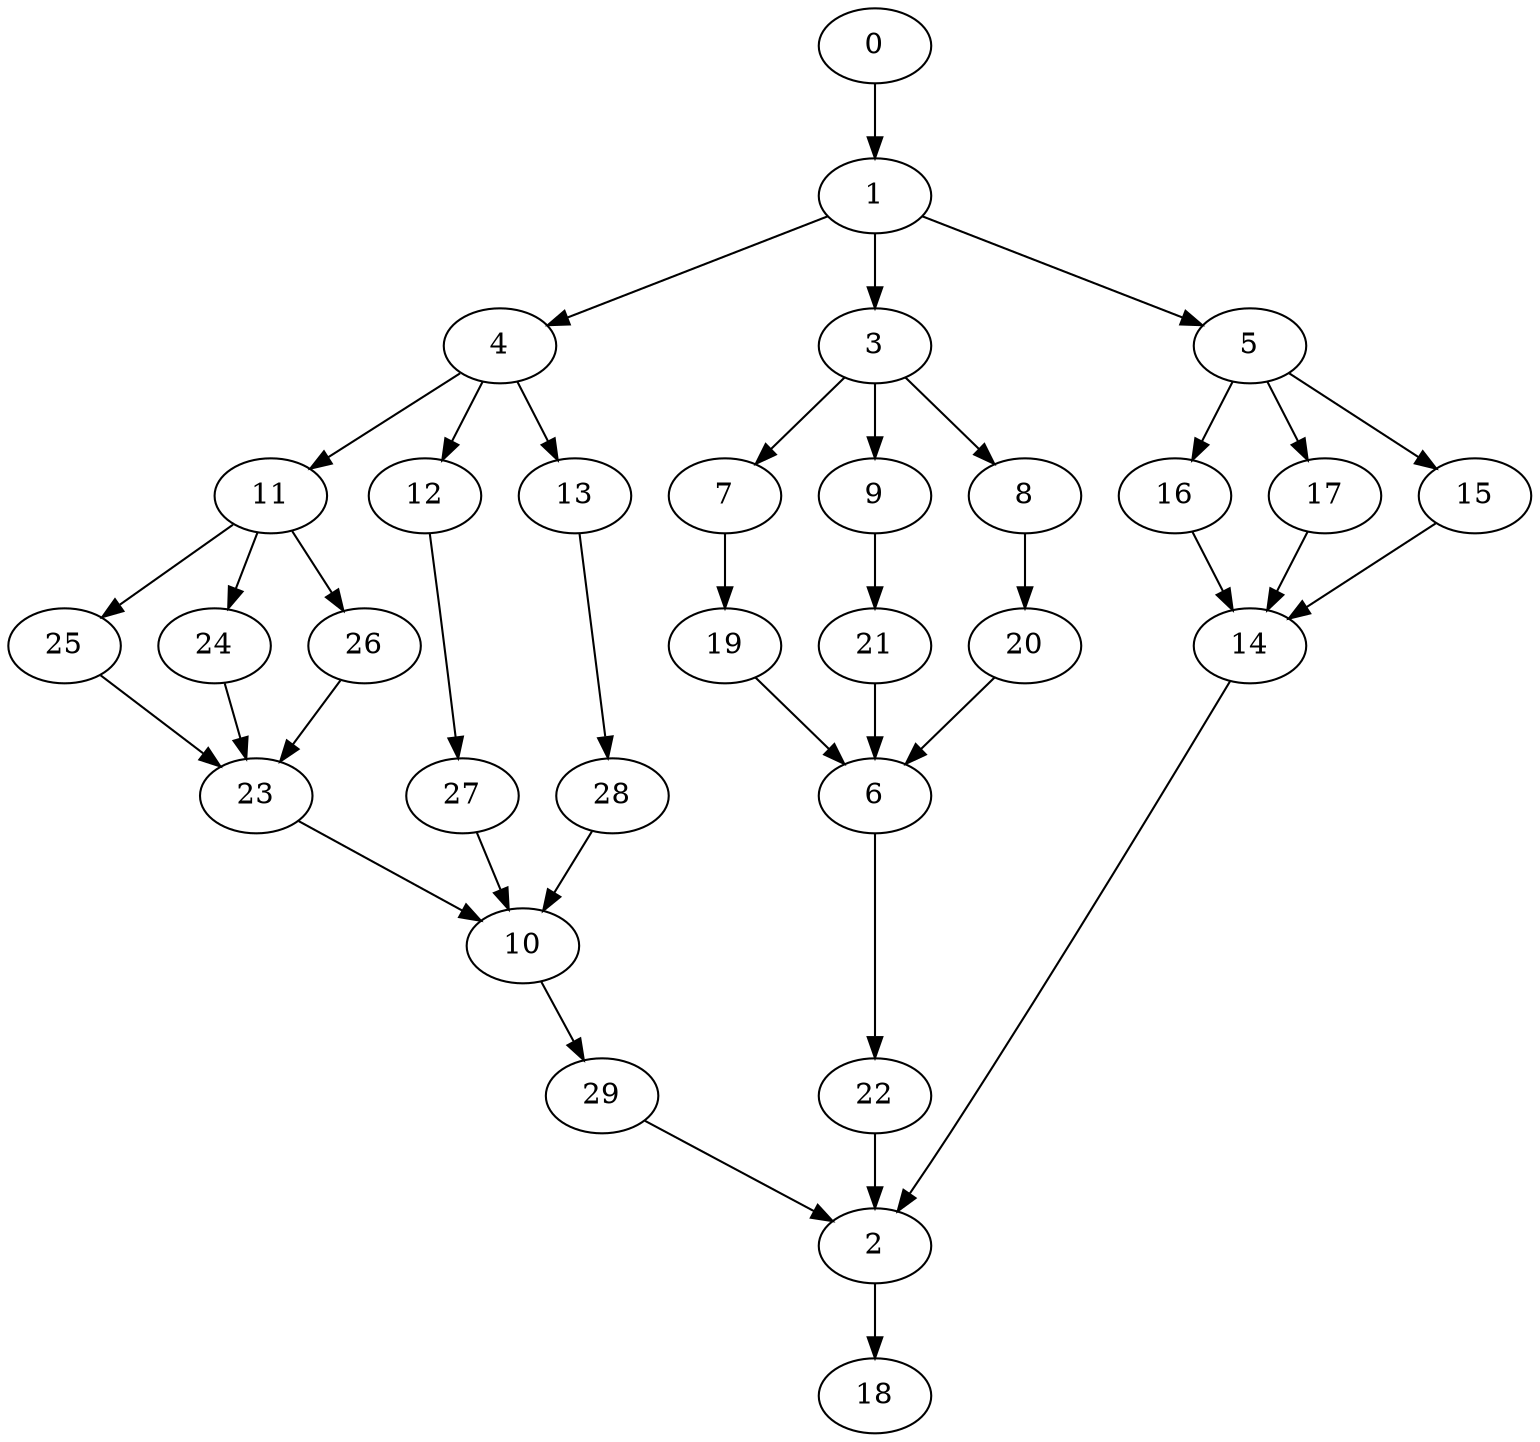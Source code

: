 digraph "SeriesParallel-MaxBf-3_Nodes_30_CCR_1.01_WeightType_Random_Heterogeneous-4-2-strong" {
0 [Weight=9];
1 [Weight=6];
4 [Weight=16];
11 [Weight=9];
3 [Weight=6];
7 [Weight=14];
9 [Weight=11];
12 [Weight=9];
25 [Weight=16];
8 [Weight=9];
13 [Weight=6];
24 [Weight=8];
5 [Weight=3];
26 [Weight=3];
28 [Weight=9];
19 [Weight=11];
27 [Weight=3];
20 [Weight=3];
21 [Weight=3];
16 [Weight=14];
17 [Weight=12];
23 [Weight=3];
15 [Weight=6];
10 [Weight=9];
6 [Weight=5];
14 [Weight=8];
29 [Weight=3];
22 [Weight=6];
2 [Weight=11];
18 [Weight=9];
22 -> 2 [Weight=4];
23 -> 10 [Weight=5];
7 -> 19 [Weight=5];
0 -> 1 [Weight=6];
27 -> 10 [Weight=10];
3 -> 8 [Weight=4];
20 -> 6 [Weight=10];
24 -> 23 [Weight=9];
15 -> 14 [Weight=9];
11 -> 26 [Weight=10];
4 -> 11 [Weight=6];
5 -> 17 [Weight=7];
21 -> 6 [Weight=10];
3 -> 9 [Weight=6];
12 -> 27 [Weight=9];
9 -> 21 [Weight=10];
8 -> 20 [Weight=7];
1 -> 3 [Weight=8];
5 -> 15 [Weight=4];
4 -> 12 [Weight=10];
5 -> 16 [Weight=2];
1 -> 5 [Weight=4];
26 -> 23 [Weight=6];
3 -> 7 [Weight=2];
10 -> 29 [Weight=2];
14 -> 2 [Weight=5];
11 -> 24 [Weight=10];
25 -> 23 [Weight=6];
28 -> 10 [Weight=7];
19 -> 6 [Weight=6];
17 -> 14 [Weight=5];
29 -> 2 [Weight=8];
13 -> 28 [Weight=5];
11 -> 25 [Weight=8];
6 -> 22 [Weight=5];
16 -> 14 [Weight=3];
4 -> 13 [Weight=5];
2 -> 18 [Weight=3];
1 -> 4 [Weight=2];
}
